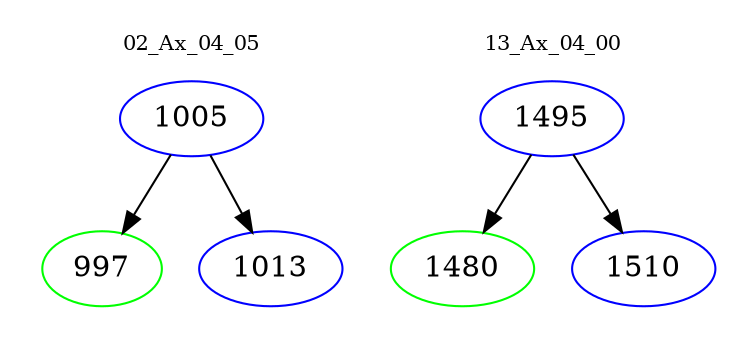 digraph{
subgraph cluster_0 {
color = white
label = "02_Ax_04_05";
fontsize=10;
T0_1005 [label="1005", color="blue"]
T0_1005 -> T0_997 [color="black"]
T0_997 [label="997", color="green"]
T0_1005 -> T0_1013 [color="black"]
T0_1013 [label="1013", color="blue"]
}
subgraph cluster_1 {
color = white
label = "13_Ax_04_00";
fontsize=10;
T1_1495 [label="1495", color="blue"]
T1_1495 -> T1_1480 [color="black"]
T1_1480 [label="1480", color="green"]
T1_1495 -> T1_1510 [color="black"]
T1_1510 [label="1510", color="blue"]
}
}

